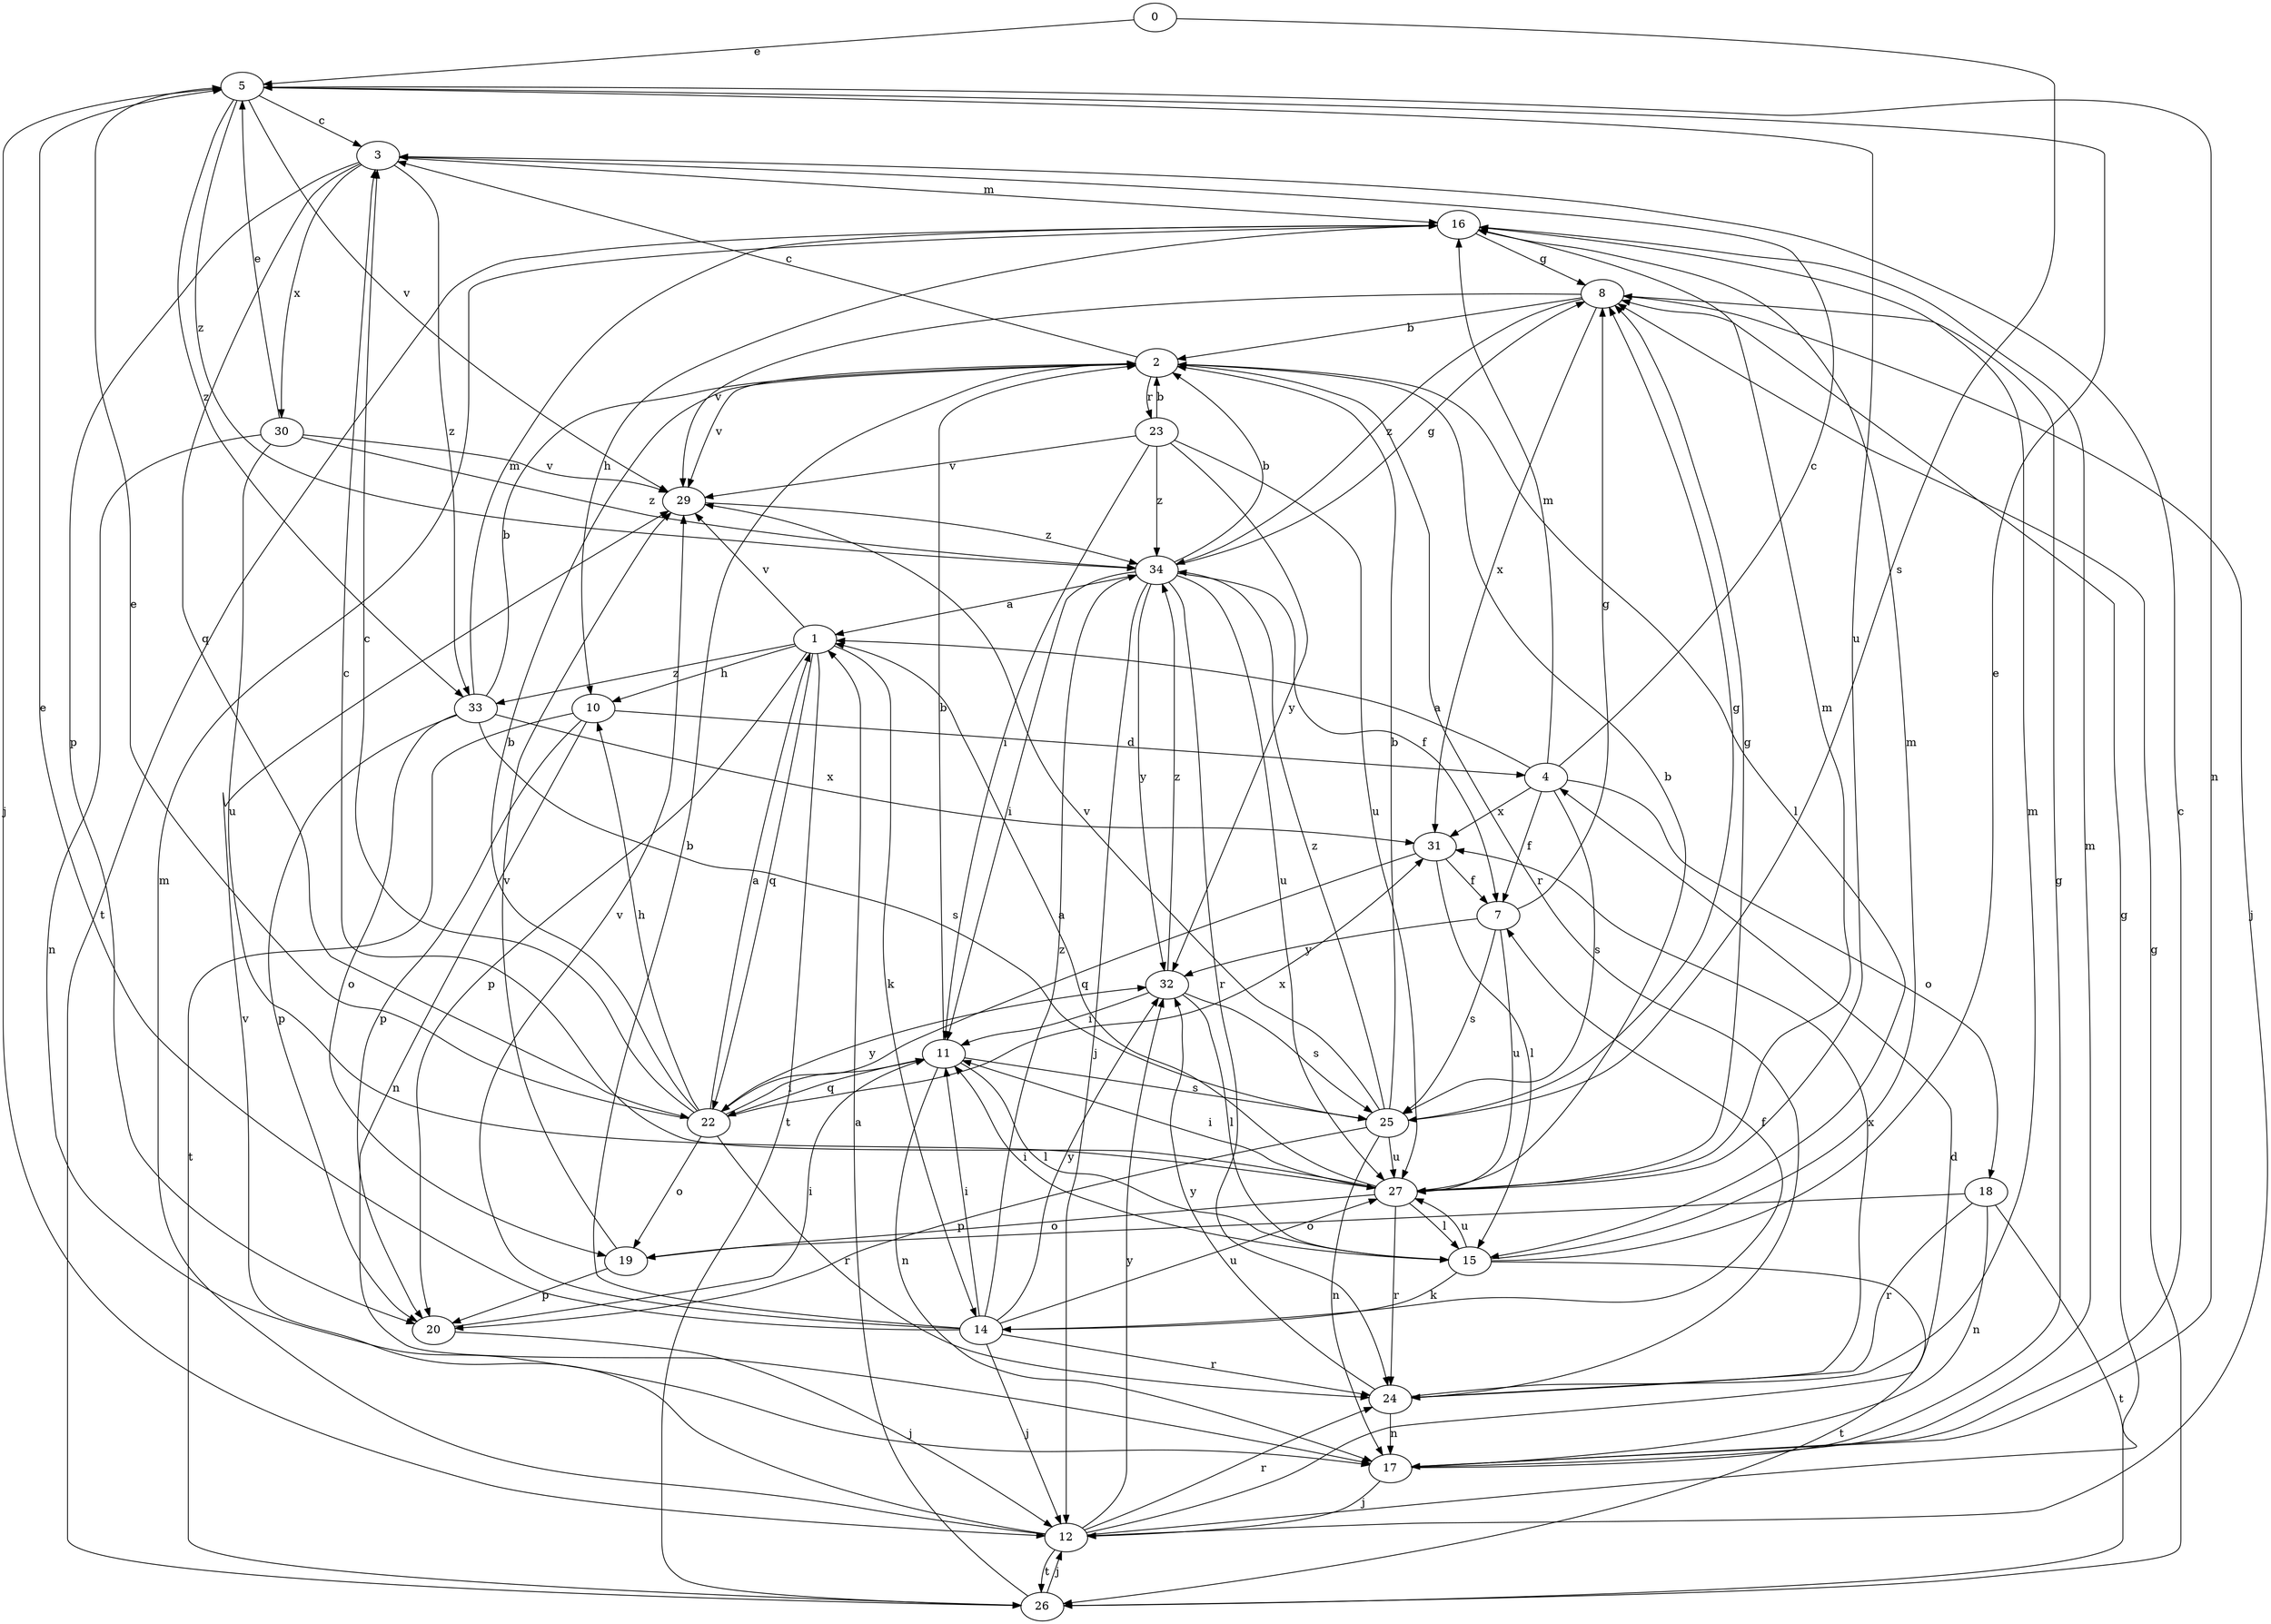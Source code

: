 strict digraph  {
0;
1;
2;
3;
4;
5;
7;
8;
10;
11;
12;
14;
15;
16;
17;
18;
19;
20;
22;
23;
24;
25;
26;
27;
29;
30;
31;
32;
33;
34;
0 -> 5  [label=e];
0 -> 25  [label=s];
1 -> 10  [label=h];
1 -> 14  [label=k];
1 -> 20  [label=p];
1 -> 22  [label=q];
1 -> 26  [label=t];
1 -> 29  [label=v];
1 -> 33  [label=z];
2 -> 3  [label=c];
2 -> 15  [label=l];
2 -> 23  [label=r];
2 -> 24  [label=r];
2 -> 29  [label=v];
3 -> 16  [label=m];
3 -> 20  [label=p];
3 -> 22  [label=q];
3 -> 30  [label=x];
3 -> 33  [label=z];
4 -> 1  [label=a];
4 -> 3  [label=c];
4 -> 7  [label=f];
4 -> 16  [label=m];
4 -> 18  [label=o];
4 -> 25  [label=s];
4 -> 31  [label=x];
5 -> 3  [label=c];
5 -> 12  [label=j];
5 -> 17  [label=n];
5 -> 27  [label=u];
5 -> 29  [label=v];
5 -> 33  [label=z];
5 -> 34  [label=z];
7 -> 8  [label=g];
7 -> 25  [label=s];
7 -> 27  [label=u];
7 -> 32  [label=y];
8 -> 2  [label=b];
8 -> 12  [label=j];
8 -> 29  [label=v];
8 -> 31  [label=x];
8 -> 34  [label=z];
10 -> 4  [label=d];
10 -> 17  [label=n];
10 -> 20  [label=p];
10 -> 26  [label=t];
11 -> 2  [label=b];
11 -> 15  [label=l];
11 -> 17  [label=n];
11 -> 22  [label=q];
11 -> 25  [label=s];
12 -> 4  [label=d];
12 -> 8  [label=g];
12 -> 16  [label=m];
12 -> 24  [label=r];
12 -> 26  [label=t];
12 -> 29  [label=v];
12 -> 32  [label=y];
14 -> 2  [label=b];
14 -> 5  [label=e];
14 -> 7  [label=f];
14 -> 11  [label=i];
14 -> 12  [label=j];
14 -> 24  [label=r];
14 -> 27  [label=u];
14 -> 29  [label=v];
14 -> 32  [label=y];
14 -> 34  [label=z];
15 -> 5  [label=e];
15 -> 11  [label=i];
15 -> 14  [label=k];
15 -> 16  [label=m];
15 -> 26  [label=t];
15 -> 27  [label=u];
16 -> 8  [label=g];
16 -> 10  [label=h];
16 -> 26  [label=t];
17 -> 3  [label=c];
17 -> 8  [label=g];
17 -> 12  [label=j];
17 -> 16  [label=m];
18 -> 17  [label=n];
18 -> 19  [label=o];
18 -> 24  [label=r];
18 -> 26  [label=t];
19 -> 20  [label=p];
19 -> 29  [label=v];
20 -> 11  [label=i];
20 -> 12  [label=j];
22 -> 1  [label=a];
22 -> 2  [label=b];
22 -> 3  [label=c];
22 -> 5  [label=e];
22 -> 10  [label=h];
22 -> 11  [label=i];
22 -> 19  [label=o];
22 -> 24  [label=r];
22 -> 31  [label=x];
22 -> 32  [label=y];
23 -> 2  [label=b];
23 -> 11  [label=i];
23 -> 27  [label=u];
23 -> 29  [label=v];
23 -> 32  [label=y];
23 -> 34  [label=z];
24 -> 16  [label=m];
24 -> 17  [label=n];
24 -> 31  [label=x];
24 -> 32  [label=y];
25 -> 2  [label=b];
25 -> 8  [label=g];
25 -> 17  [label=n];
25 -> 20  [label=p];
25 -> 27  [label=u];
25 -> 29  [label=v];
25 -> 34  [label=z];
26 -> 1  [label=a];
26 -> 8  [label=g];
26 -> 12  [label=j];
27 -> 1  [label=a];
27 -> 2  [label=b];
27 -> 3  [label=c];
27 -> 8  [label=g];
27 -> 11  [label=i];
27 -> 15  [label=l];
27 -> 16  [label=m];
27 -> 19  [label=o];
27 -> 24  [label=r];
29 -> 34  [label=z];
30 -> 5  [label=e];
30 -> 17  [label=n];
30 -> 27  [label=u];
30 -> 29  [label=v];
30 -> 34  [label=z];
31 -> 7  [label=f];
31 -> 15  [label=l];
31 -> 22  [label=q];
32 -> 11  [label=i];
32 -> 15  [label=l];
32 -> 25  [label=s];
32 -> 34  [label=z];
33 -> 2  [label=b];
33 -> 16  [label=m];
33 -> 19  [label=o];
33 -> 20  [label=p];
33 -> 25  [label=s];
33 -> 31  [label=x];
34 -> 1  [label=a];
34 -> 2  [label=b];
34 -> 7  [label=f];
34 -> 8  [label=g];
34 -> 11  [label=i];
34 -> 12  [label=j];
34 -> 24  [label=r];
34 -> 27  [label=u];
34 -> 32  [label=y];
}
